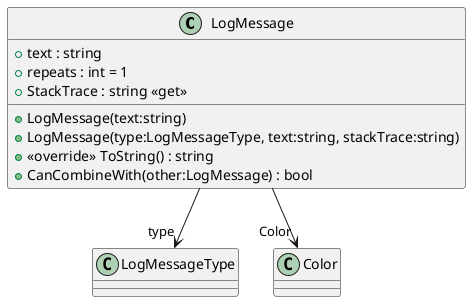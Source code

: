 @startuml
class LogMessage {
    + text : string
    + repeats : int = 1
    + StackTrace : string <<get>>
    + LogMessage(text:string)
    + LogMessage(type:LogMessageType, text:string, stackTrace:string)
    + <<override>> ToString() : string
    + CanCombineWith(other:LogMessage) : bool
}
LogMessage --> "type" LogMessageType
LogMessage --> "Color" Color
@enduml
